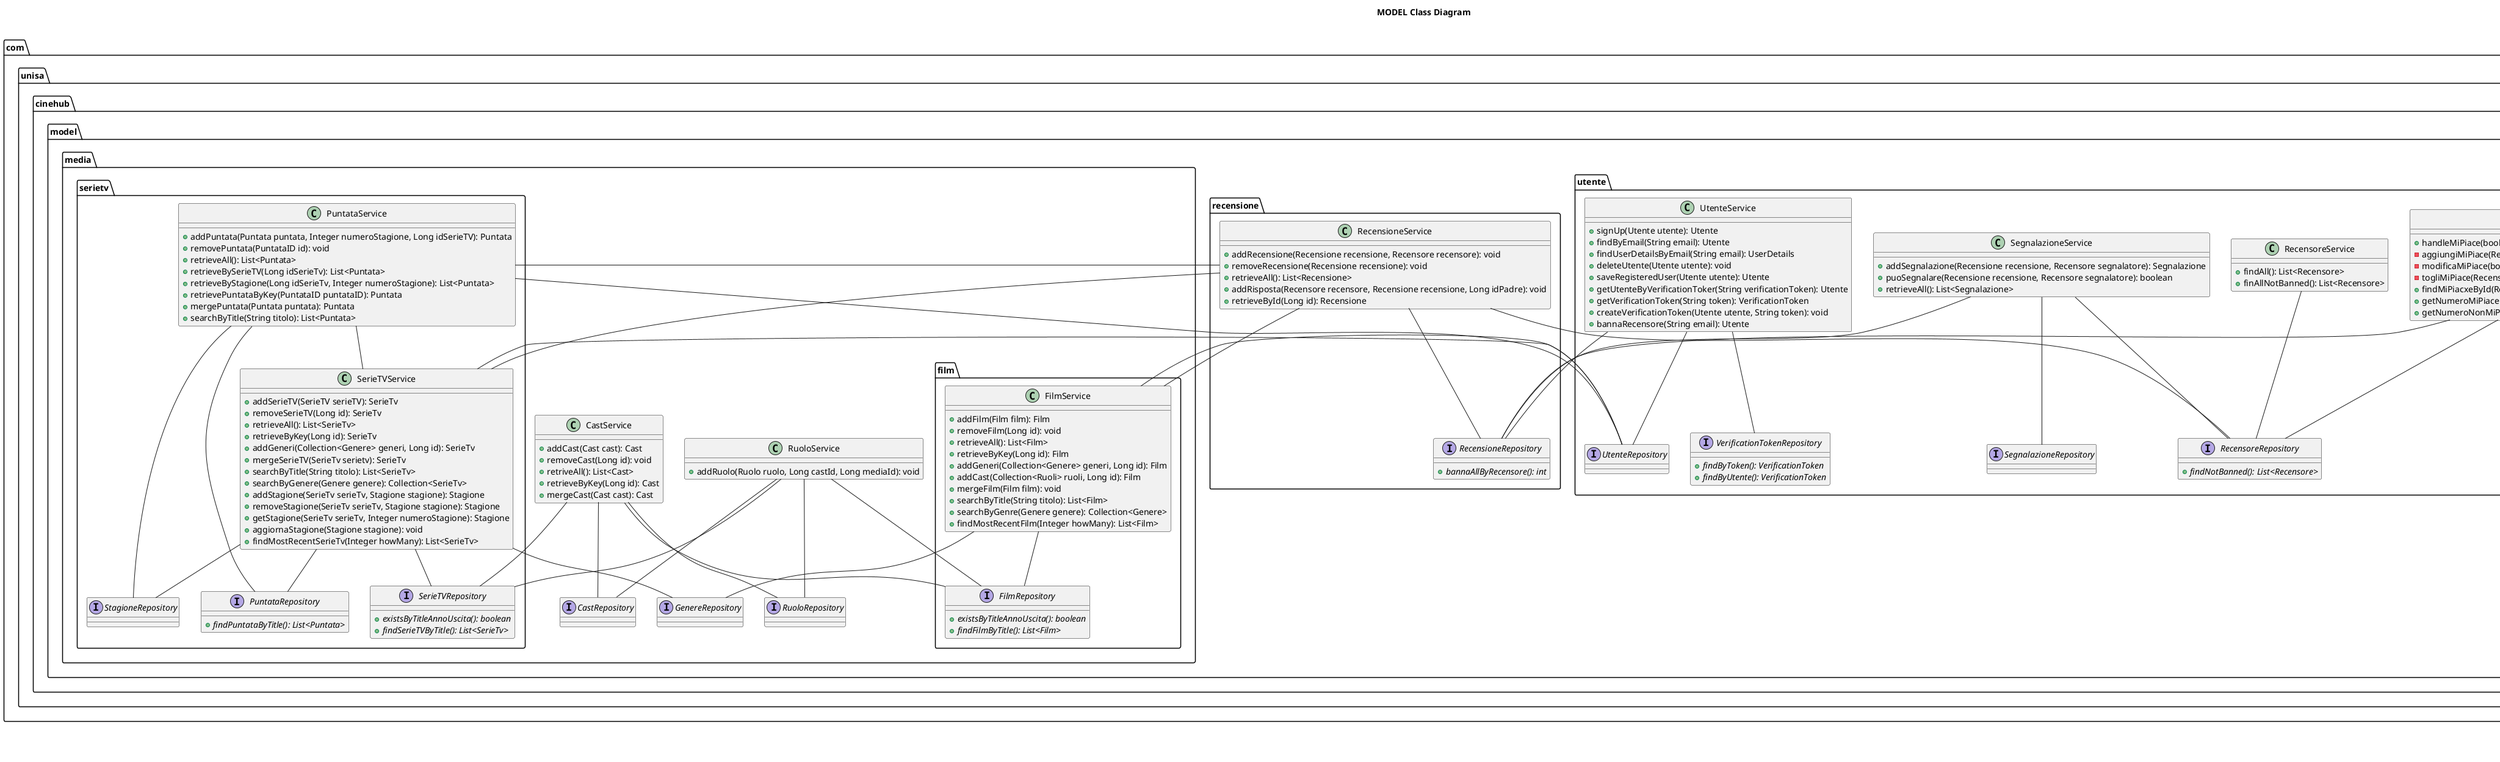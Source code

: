 @startuml

title MODEL Class Diagram\n


    namespace com.unisa.cinehub {
        namespace model {
          namespace media {
            interface com.unisa.cinehub.model.media.CastRepository {
            }
          }
        }
      }


      namespace com.unisa.cinehub {
        namespace model {
          namespace media {
            class com.unisa.cinehub.model.media.CastService {
                + addCast(Cast cast): Cast
                + removeCast(Long id): void
                + retriveAll(): List<Cast>
                + retrieveByKey(Long id): Cast
                + mergeCast(Cast cast): Cast
            }
          }
        }
      }


      namespace com.unisa.cinehub {
        namespace model {
          namespace media {
            interface com.unisa.cinehub.model.media.GenereRepository {
            }
          }
        }
      }


      namespace com.unisa.cinehub {
        namespace model {
          namespace media {
            interface com.unisa.cinehub.model.media.RuoloRepository {
            }
          }
        }
      }


      namespace com.unisa.cinehub {
        namespace model {
          namespace media {
            class com.unisa.cinehub.model.media.RuoloService {
                + addRuolo(Ruolo ruolo, Long castId, Long mediaId): void
            }
          }
        }
      }

      namespace com.unisa.cinehub {
          namespace model {
            namespace media {
              namespace serietv {
                interface com.unisa.cinehub.model.media.serietv.PuntataRepository {
                    {abstract} + findPuntataByTitle(): List<Puntata>
                }
              }
            }
          }
        }


        namespace com.unisa.cinehub {
          namespace model {
            namespace media {
              namespace serietv {
                class com.unisa.cinehub.model.media.serietv.PuntataService {
                    + addPuntata(Puntata puntata, Integer numeroStagione, Long idSerieTV): Puntata
                    + removePuntata(PuntataID id): void
                    + retrieveAll(): List<Puntata>
                    + retrieveBySerieTV(Long idSerieTv): List<Puntata>
                    + retrieveByStagione(Long idSerieTv, Integer numeroStagione): List<Puntata>
                    + retrievePuntataByKey(PuntataID puntataID): Puntata
                    + mergePuntata(Puntata puntata): Puntata
                    + searchByTitle(String titolo): List<Puntata>
                }
              }
            }
          }
        }


        namespace com.unisa.cinehub {
          namespace model {
            namespace media {
              namespace serietv {
                interface com.unisa.cinehub.model.media.serietv.SerieTVRepository {
                    {abstract} + existsByTitleAnnoUscita(): boolean
                    {abstract} + findSerieTVByTitle(): List<SerieTv>
                }
              }
            }
          }
        }


        namespace com.unisa.cinehub {
          namespace model {
            namespace media {
              namespace serietv {
                class com.unisa.cinehub.model.media.serietv.SerieTVService {
                    + addSerieTV(SerieTV serieTV): SerieTv
                    + removeSerieTV(Long id): SerieTv
                    + retrieveAll(): List<SerieTv>
                    + retrieveByKey(Long id): SerieTv
                    + addGeneri(Collection<Genere> generi, Long id): SerieTv
                    + mergeSerieTV(SerieTv serietv): SerieTv
                    + searchByTitle(String titolo): List<SerieTv>
                    + searchByGenere(Genere genere): Collection<SerieTv>
                    + addStagione(SerieTv serieTv, Stagione stagione): Stagione
                    + removeStagione(SerieTv serieTv, Stagione stagione): Stagione
                    + getStagione(SerieTv serieTv, Integer numeroStagione): Stagione
                    + aggiornaStagione(Stagione stagione): void
                    + findMostRecentSerieTv(Integer howMany): List<SerieTv>
                }
              }
            }
          }
        }


        namespace com.unisa.cinehub {
          namespace model {
            namespace media {
              namespace serietv {
                interface com.unisa.cinehub.model.media.serietv.StagioneRepository {
                }
              }
            }
          }
        }

        namespace com.unisa.cinehub {
            namespace model {
              namespace media {
                namespace film {
                  interface com.unisa.cinehub.model.media.film.FilmRepository {
                      {abstract} + existsByTitleAnnoUscita(): boolean
                      {abstract} + findFilmByTitle(): List<Film>
                  }
                }
              }
            }
          }


          namespace com.unisa.cinehub {
            namespace model {
              namespace media {
                namespace film {
                  class com.unisa.cinehub.model.media.film.FilmService {
                      + addFilm(Film film): Film
                      + removeFilm(Long id): void
                      + retrieveAll(): List<Film>
                      + retrieveByKey(Long id): Film
                      + addGeneri(Collection<Genere> generi, Long id): Film
                      + addCast(Collection<Ruoli> ruoli, Long id): Film
                      + mergeFilm(Film film): void
                      + searchByTitle(String titolo): List<Film>
                      + searchByGenre(Genere genere): Collection<Genere>
                      + findMostRecentFilm(Integer howMany): List<Film>
                  }
                }
              }
            }
          }

          namespace com.unisa.cinehub {
              namespace model {
                namespace recensione {
                  interface com.unisa.cinehub.model.recensione.RecensioneRepository {
                      {abstract} + bannaAllByRecensore(): int
                  }
                }
              }
            }


            namespace com.unisa.cinehub {
              namespace model {
                namespace recensione {
                  class com.unisa.cinehub.model.recensione.RecensioneService {
                      + addRecensione(Recensione recensione, Recensore recensore): void
                      + removeRecensione(Recensione recensione): void
                      + retrieveAll(): List<Recensione>
                      + addRisposta(Recensore recensore, Recensione recensione, Long idPadre): void
                      + retrieveById(Long id): Recensione
                  }
                }
              }
            }

            namespace com.unisa.cinehub {
                  namespace model {
                    namespace utente {
                      interface com.unisa.cinehub.model.utente.MiPiaceRepository {
                          {abstract} + getNumMiPiace(): Integer
                          {abstract} + getNumNonMiPiace(): Integer
                      }
                    }
                  }
                }


                namespace com.unisa.cinehub {
                  namespace model {
                    namespace utente {
                      class com.unisa.cinehub.model.utente.MiPiaceService {
                          + handleMiPiace(boolean b, Recensione recensione, Recensore recensore): MiPiace
                          - aggiungiMiPiace(Recensione recensione, Recensore recensore, MiPiace mipiace): MiPiace
                          - modificaMiPiace(boolean b, MiPiace daDatabase): MiPiace
                          - togliMiPiace(Recensione recensione, Recensore recensore, MiPiace daDatabase): MiPiace
                          + findMiPiacxeById(Recensore recensore, Recensione recensione): MiPiace
                          + getNumeroMiPiaceOfRecensione(Recensione recensione): Integer
                          + getNumeroNonMiPiaceOfRecensione(Recensione recensione): Integer

                      }
                    }
                  }
                }


                namespace com.unisa.cinehub {
                  namespace model {
                    namespace utente {
                      interface com.unisa.cinehub.model.utente.RecensoreRepository {
                          {abstract} + findNotBanned(): List<Recensore>
                      }
                    }
                  }
                }


                namespace com.unisa.cinehub {
                  namespace model {
                    namespace utente {
                      class com.unisa.cinehub.model.utente.RecensoreService {
                          + findAll(): List<Recensore>
                          + finAllNotBanned(): List<Recensore>
                      }
                    }
                  }
                }


                namespace com.unisa.cinehub {
                  namespace model {
                    namespace utente {
                      interface com.unisa.cinehub.model.utente.SegnalazioneRepository {
                      }
                    }
                  }
                }


                namespace com.unisa.cinehub {
                  namespace model {
                    namespace utente {
                      class com.unisa.cinehub.model.utente.SegnalazioneService {
                          + addSegnalazione(Recensione recensione, Recensore segnalatore): Segnalazione
                          + puoSegnalare(Recensione recensione, Recensore segnalatore): boolean
                          + retrieveAll(): List<Segnalazione>

                      }
                    }
                  }
                }


                namespace com.unisa.cinehub {
                  namespace model {
                    namespace utente {
                      interface com.unisa.cinehub.model.utente.UtenteRepository {
                      }
                    }
                  }
                }


    namespace com.unisa.cinehub {
      namespace model {
        namespace utente {
          class com.unisa.cinehub.model.utente.UtenteService {
            + signUp(Utente utente): Utente
            + findByEmail(String email): Utente
            + findUserDetailsByEmail(String email): UserDetails
            + deleteUtente(Utente utente): void
            + saveRegisteredUser(Utente utente): Utente
            + getUtenteByVerificationToker(String verificationToken): Utente
            + getVerificationToken(String token): VerificationToken
            + createVerificationToken(Utente utente, String token): void
            + bannaRecensore(String email): Utente
          }
        }
      }
    }


    namespace com.unisa.cinehub {
      namespace model {
        namespace utente {
          interface com.unisa.cinehub.model.utente.VerificationTokenRepository {
            {abstract} + findByToken(): VerificationToken
            {abstract} + findByUtente(): VerificationToken
        }
      }
    }
  }






  com.unisa.cinehub.model.media.film.FilmService -- com.unisa.cinehub.model.media.film.FilmRepository
  com.unisa.cinehub.model.media.film.FilmService -- com.unisa.cinehub.model.media.GenereRepository
  com.unisa.cinehub.model.media.film.FilmService -- com.unisa.cinehub.model.utente.UtenteRepository



  com.unisa.cinehub.model.media.serietv.PuntataService -- com.unisa.cinehub.model.media.serietv.PuntataRepository
  com.unisa.cinehub.model.media.serietv.PuntataService -- com.unisa.cinehub.model.media.serietv.SerieTVService
  com.unisa.cinehub.model.media.serietv.PuntataService -- com.unisa.cinehub.model.media.serietv.StagioneRepository
  com.unisa.cinehub.model.media.serietv.PuntataService -- com.unisa.cinehub.model.utente.UtenteRepository
  com.unisa.cinehub.model.media.serietv.SerieTVService -- com.unisa.cinehub.model.media.GenereRepository
  com.unisa.cinehub.model.media.serietv.SerieTVService -- com.unisa.cinehub.model.media.serietv.PuntataRepository
  com.unisa.cinehub.model.media.serietv.SerieTVService -- com.unisa.cinehub.model.media.serietv.SerieTVRepository
  com.unisa.cinehub.model.media.serietv.SerieTVService -- com.unisa.cinehub.model.media.serietv.StagioneRepository
  com.unisa.cinehub.model.media.serietv.SerieTVService -- com.unisa.cinehub.model.utente.UtenteRepository

  com.unisa.cinehub.model.media.CastService -- com.unisa.cinehub.model.media.CastRepository
  com.unisa.cinehub.model.media.CastService -- com.unisa.cinehub.model.media.film.FilmRepository
  com.unisa.cinehub.model.media.CastService -- com.unisa.cinehub.model.media.RuoloRepository
  com.unisa.cinehub.model.media.CastService -- com.unisa.cinehub.model.media.serietv.SerieTVRepository
  com.unisa.cinehub.model.media.RuoloService -- com.unisa.cinehub.model.media.CastRepository
  com.unisa.cinehub.model.media.RuoloService -- com.unisa.cinehub.model.media.film.FilmRepository
  com.unisa.cinehub.model.media.RuoloService -- com.unisa.cinehub.model.media.RuoloRepository
  com.unisa.cinehub.model.media.RuoloService -- com.unisa.cinehub.model.media.serietv.SerieTVRepository

  com.unisa.cinehub.model.utente.MiPiaceService -- com.unisa.cinehub.model.utente.MiPiaceRepository
  com.unisa.cinehub.model.utente.MiPiaceService -- com.unisa.cinehub.model.recensione.RecensioneRepository
  com.unisa.cinehub.model.utente.MiPiaceService -- com.unisa.cinehub.model.utente.RecensoreRepository
  com.unisa.cinehub.model.utente.RecensoreService -- com.unisa.cinehub.model.utente.RecensoreRepository
  com.unisa.cinehub.model.utente.SegnalazioneService -- com.unisa.cinehub.model.recensione.RecensioneRepository
  com.unisa.cinehub.model.utente.SegnalazioneService -- com.unisa.cinehub.model.utente.RecensoreRepository
  com.unisa.cinehub.model.utente.SegnalazioneService -- com.unisa.cinehub.model.utente.SegnalazioneRepository
  com.unisa.cinehub.model.utente.UtenteService -- com.unisa.cinehub.model.recensione.RecensioneRepository
  com.unisa.cinehub.model.utente.UtenteService -- com.unisa.cinehub.model.utente.UtenteRepository
  com.unisa.cinehub.model.utente.UtenteService -- com.unisa.cinehub.model.utente.VerificationTokenRepository
  com.unisa.cinehub.model.recensione.RecensioneService -- com.unisa.cinehub.model.media.film.FilmService
  com.unisa.cinehub.model.recensione.RecensioneService -- com.unisa.cinehub.model.media.serietv.PuntataService
  com.unisa.cinehub.model.recensione.RecensioneService -- com.unisa.cinehub.model.recensione.RecensioneRepository
  com.unisa.cinehub.model.recensione.RecensioneService -- com.unisa.cinehub.model.utente.RecensoreRepository
  com.unisa.cinehub.model.recensione.RecensioneService -- com.unisa.cinehub.model.media.serietv.SerieTVService


right footer


PlantUML diagram generated by SketchIt! (https://bitbucket.org/pmesmeur/sketch.it)
For more information about this tool, please contact philippe.mesmeur@gmail.com
endfooter

@enduml
